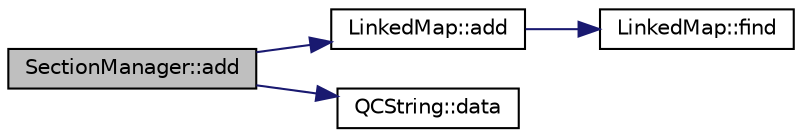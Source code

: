 digraph "SectionManager::add"
{
 // LATEX_PDF_SIZE
  edge [fontname="Helvetica",fontsize="10",labelfontname="Helvetica",labelfontsize="10"];
  node [fontname="Helvetica",fontsize="10",shape=record];
  rankdir="LR";
  Node1 [label="SectionManager::add",height=0.2,width=0.4,color="black", fillcolor="grey75", style="filled", fontcolor="black",tooltip=" "];
  Node1 -> Node2 [color="midnightblue",fontsize="10",style="solid"];
  Node2 [label="LinkedMap::add",height=0.2,width=0.4,color="black", fillcolor="white", style="filled",URL="$classLinkedMap.html#acddca8cb09f114936f6b80276f2c9c1b",tooltip=" "];
  Node2 -> Node3 [color="midnightblue",fontsize="10",style="solid"];
  Node3 [label="LinkedMap::find",height=0.2,width=0.4,color="black", fillcolor="white", style="filled",URL="$classLinkedMap.html#ad7659775b7de962b4fe0921456baf4f4",tooltip=" "];
  Node1 -> Node4 [color="midnightblue",fontsize="10",style="solid"];
  Node4 [label="QCString::data",height=0.2,width=0.4,color="black", fillcolor="white", style="filled",URL="$classQCString.html#ac3aa3ac1a1c36d3305eba22a2eb0d098",tooltip=" "];
}
